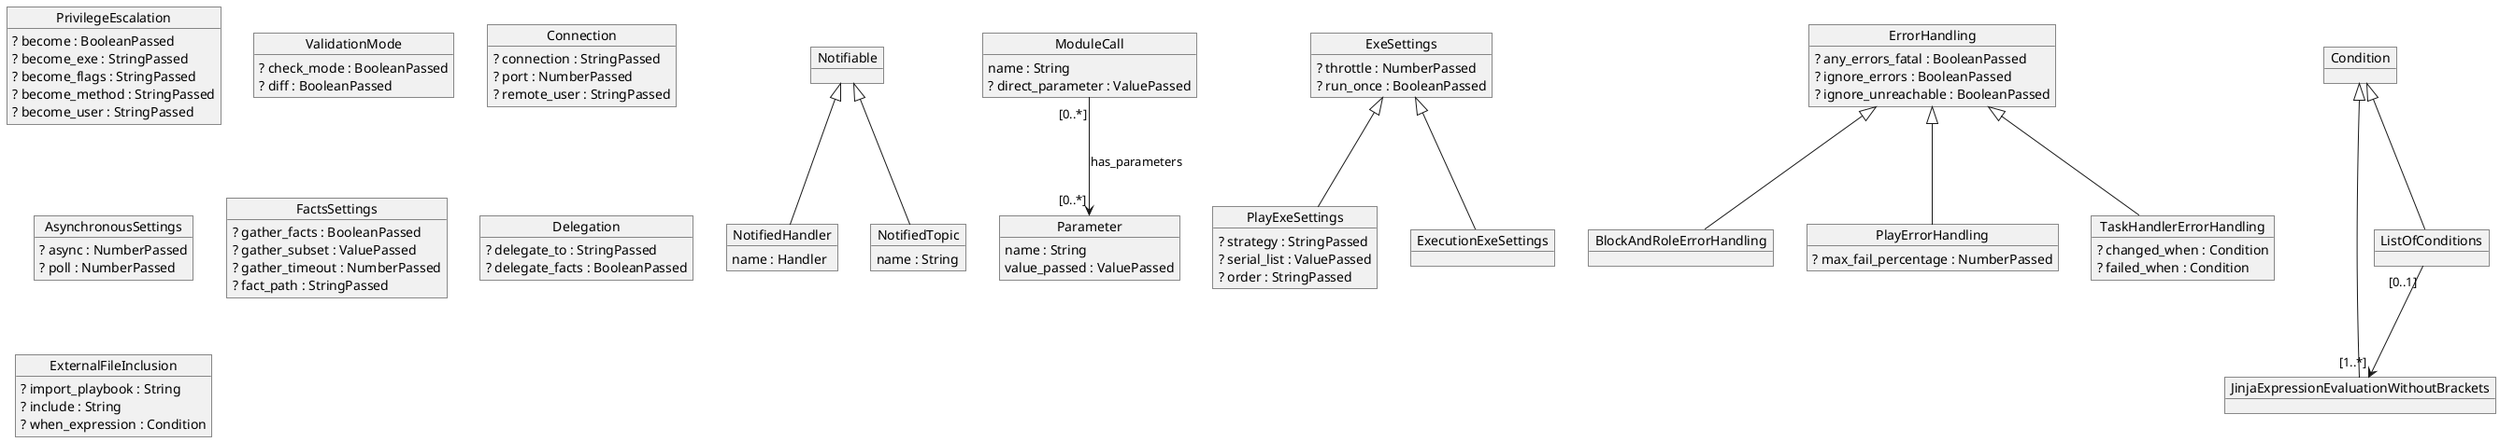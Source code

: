 @startuml
object PrivilegeEscalation {
 ? become : BooleanPassed
 ? become_exe : StringPassed
 ? become_flags : StringPassed
 ? become_method : StringPassed
 ? become_user : StringPassed
}

object ValidationMode {
 ? check_mode : BooleanPassed
 ? diff : BooleanPassed
}

object Connection {
 ? connection : StringPassed
 ? port : NumberPassed
 ? remote_user : StringPassed
}

object AsynchronousSettings {
 ? async : NumberPassed
 ? poll : NumberPassed
}

object FactsSettings {
  ? gather_facts : BooleanPassed
  ? gather_subset : ValuePassed
  ? gather_timeout : NumberPassed
  ? fact_path : StringPassed
}

object Delegation {
  ? delegate_to : StringPassed
  ? delegate_facts : BooleanPassed
}

object Notifiable

object NotifiedHandler {
 name : Handler
}

object NotifiedTopic {
 name : String
}

Notifiable <|-- NotifiedHandler
Notifiable <|-- NotifiedTopic

object ModuleCall {
 name : String
 ? direct_parameter : ValuePassed
}

object Parameter {
 name : String
 value_passed : ValuePassed
}

ModuleCall "[0..*]" --> "[0..*]" Parameter : has_parameters

object ExeSettings {
  ? throttle : NumberPassed
  ? run_once : BooleanPassed
}

object PlayExeSettings {
  ? strategy : StringPassed
  ? serial_list : ValuePassed
  ? order : StringPassed
}

object ExecutionExeSettings

ExeSettings <|-- PlayExeSettings
ExeSettings <|-- ExecutionExeSettings

object ErrorHandling {
  ? any_errors_fatal : BooleanPassed
  ? ignore_errors : BooleanPassed
  ? ignore_unreachable : BooleanPassed
}

object BlockAndRoleErrorHandling

object PlayErrorHandling {
  ? max_fail_percentage : NumberPassed
}

object TaskHandlerErrorHandling {
  ? changed_when : Condition
  ? failed_when : Condition
}

ErrorHandling <|-- BlockAndRoleErrorHandling
ErrorHandling <|-- PlayErrorHandling
ErrorHandling <|-- TaskHandlerErrorHandling

object ExternalFileInclusion {
  ? import_playbook : String
  ? include : String
  ? when_expression : Condition
}

object Condition
object JinjaExpressionEvaluationWithoutBrackets
object ListOfConditions

Condition <|-- JinjaExpressionEvaluationWithoutBrackets
Condition <|-- ListOfConditions

ListOfConditions "[0..1]" -->  "[1..*]" JinjaExpressionEvaluationWithoutBrackets

@enduml